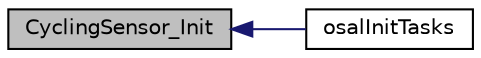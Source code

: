 digraph "CyclingSensor_Init"
{
  edge [fontname="Helvetica",fontsize="10",labelfontname="Helvetica",labelfontsize="10"];
  node [fontname="Helvetica",fontsize="10",shape=record];
  rankdir="LR";
  Node1 [label="CyclingSensor_Init",height=0.2,width=0.4,color="black", fillcolor="grey75", style="filled" fontcolor="black"];
  Node1 -> Node2 [dir="back",color="midnightblue",fontsize="10",style="solid",fontname="Helvetica"];
  Node2 [label="osalInitTasks",height=0.2,width=0.4,color="black", fillcolor="white", style="filled",URL="$_o_s_a_l__cycling_sensor_8c.html#a7ad49ef9f96d7753c3e77e0e69231bb2"];
}
